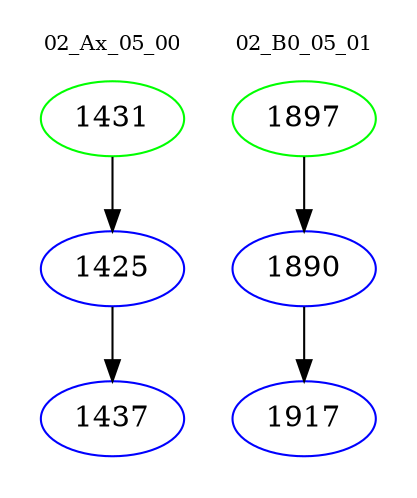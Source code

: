 digraph{
subgraph cluster_0 {
color = white
label = "02_Ax_05_00";
fontsize=10;
T0_1431 [label="1431", color="green"]
T0_1431 -> T0_1425 [color="black"]
T0_1425 [label="1425", color="blue"]
T0_1425 -> T0_1437 [color="black"]
T0_1437 [label="1437", color="blue"]
}
subgraph cluster_1 {
color = white
label = "02_B0_05_01";
fontsize=10;
T1_1897 [label="1897", color="green"]
T1_1897 -> T1_1890 [color="black"]
T1_1890 [label="1890", color="blue"]
T1_1890 -> T1_1917 [color="black"]
T1_1917 [label="1917", color="blue"]
}
}
